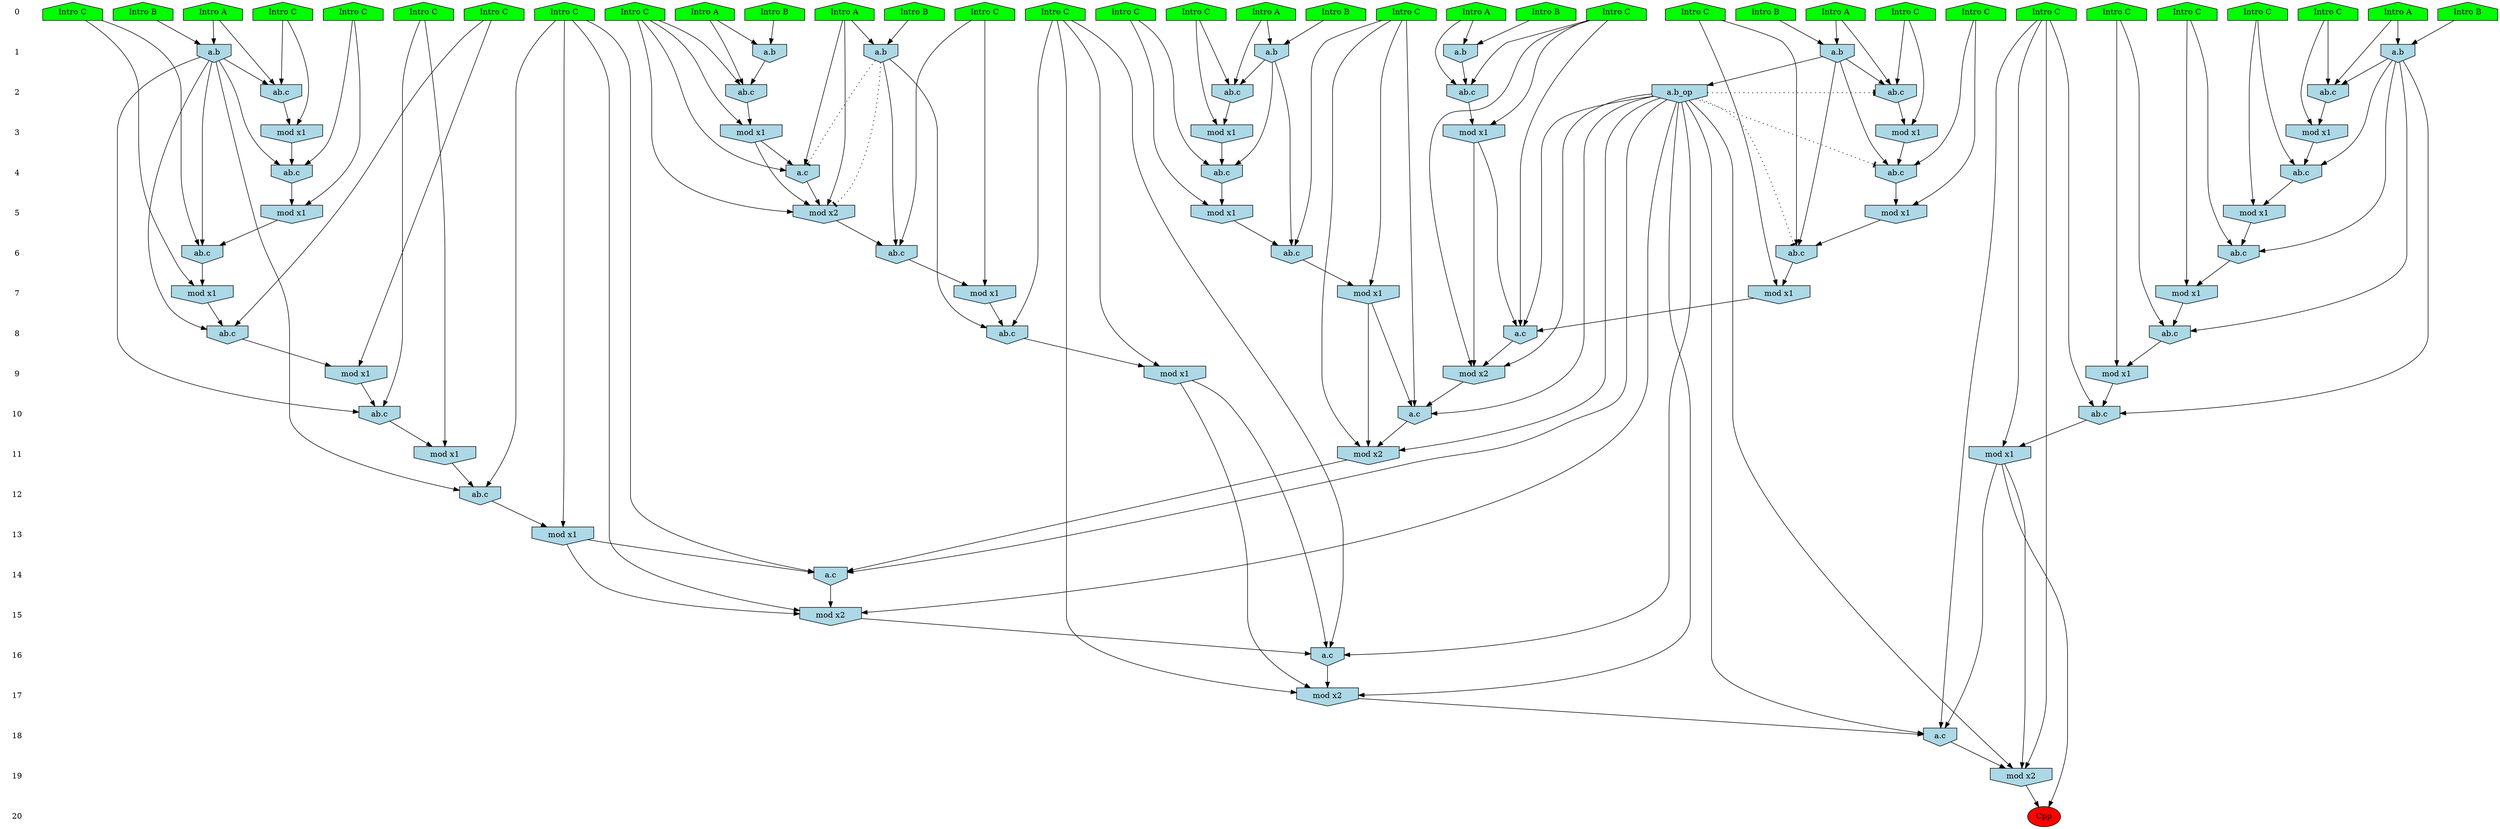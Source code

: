 /* Compression of 1 causal flows obtained in average at 1.995448E+01 t.u */
/* Compressed causal flows were: [3693] */
digraph G{
 ranksep=.5 ; 
{ rank = same ; "0" [shape=plaintext] ; node_1 [label ="Intro A", shape=house, style=filled, fillcolor=green] ;
node_2 [label ="Intro B", shape=house, style=filled, fillcolor=green] ;
node_3 [label ="Intro B", shape=house, style=filled, fillcolor=green] ;
node_4 [label ="Intro A", shape=house, style=filled, fillcolor=green] ;
node_5 [label ="Intro B", shape=house, style=filled, fillcolor=green] ;
node_6 [label ="Intro B", shape=house, style=filled, fillcolor=green] ;
node_7 [label ="Intro A", shape=house, style=filled, fillcolor=green] ;
node_8 [label ="Intro B", shape=house, style=filled, fillcolor=green] ;
node_9 [label ="Intro A", shape=house, style=filled, fillcolor=green] ;
node_10 [label ="Intro B", shape=house, style=filled, fillcolor=green] ;
node_11 [label ="Intro A", shape=house, style=filled, fillcolor=green] ;
node_12 [label ="Intro A", shape=house, style=filled, fillcolor=green] ;
node_13 [label ="Intro A", shape=house, style=filled, fillcolor=green] ;
node_14 [label ="Intro B", shape=house, style=filled, fillcolor=green] ;
node_15 [label ="Intro C", shape=house, style=filled, fillcolor=green] ;
node_16 [label ="Intro C", shape=house, style=filled, fillcolor=green] ;
node_17 [label ="Intro C", shape=house, style=filled, fillcolor=green] ;
node_18 [label ="Intro C", shape=house, style=filled, fillcolor=green] ;
node_19 [label ="Intro C", shape=house, style=filled, fillcolor=green] ;
node_20 [label ="Intro C", shape=house, style=filled, fillcolor=green] ;
node_21 [label ="Intro C", shape=house, style=filled, fillcolor=green] ;
node_22 [label ="Intro C", shape=house, style=filled, fillcolor=green] ;
node_23 [label ="Intro C", shape=house, style=filled, fillcolor=green] ;
node_24 [label ="Intro C", shape=house, style=filled, fillcolor=green] ;
node_25 [label ="Intro C", shape=house, style=filled, fillcolor=green] ;
node_26 [label ="Intro C", shape=house, style=filled, fillcolor=green] ;
node_27 [label ="Intro C", shape=house, style=filled, fillcolor=green] ;
node_28 [label ="Intro C", shape=house, style=filled, fillcolor=green] ;
node_29 [label ="Intro C", shape=house, style=filled, fillcolor=green] ;
node_30 [label ="Intro C", shape=house, style=filled, fillcolor=green] ;
node_31 [label ="Intro C", shape=house, style=filled, fillcolor=green] ;
node_32 [label ="Intro C", shape=house, style=filled, fillcolor=green] ;
node_33 [label ="Intro C", shape=house, style=filled, fillcolor=green] ;
node_34 [label ="Intro C", shape=house, style=filled, fillcolor=green] ;
node_35 [label ="Intro C", shape=house, style=filled, fillcolor=green] ;
}
{ rank = same ; "1" [shape=plaintext] ; node_36 [label="a.b", shape=invhouse, style=filled, fillcolor = lightblue] ;
node_37 [label="a.b", shape=invhouse, style=filled, fillcolor = lightblue] ;
node_41 [label="a.b", shape=invhouse, style=filled, fillcolor = lightblue] ;
node_46 [label="a.b", shape=invhouse, style=filled, fillcolor = lightblue] ;
node_49 [label="a.b", shape=invhouse, style=filled, fillcolor = lightblue] ;
node_57 [label="a.b", shape=invhouse, style=filled, fillcolor = lightblue] ;
node_61 [label="a.b", shape=invhouse, style=filled, fillcolor = lightblue] ;
}
{ rank = same ; "2" [shape=plaintext] ; node_38 [label="ab.c", shape=invhouse, style=filled, fillcolor = lightblue] ;
node_42 [label="ab.c", shape=invhouse, style=filled, fillcolor = lightblue] ;
node_44 [label="ab.c", shape=invhouse, style=filled, fillcolor = lightblue] ;
node_47 [label="ab.c", shape=invhouse, style=filled, fillcolor = lightblue] ;
node_53 [label="a.b_op", shape=invhouse, style=filled, fillcolor = lightblue] ;
node_54 [label="ab.c", shape=invhouse, style=filled, fillcolor = lightblue] ;
node_66 [label="ab.c", shape=invhouse, style=filled, fillcolor = lightblue] ;
}
{ rank = same ; "3" [shape=plaintext] ; node_39 [label="mod x1", shape=invhouse, style=filled, fillcolor = lightblue] ;
node_43 [label="mod x1", shape=invhouse, style=filled, fillcolor = lightblue] ;
node_51 [label="mod x1", shape=invhouse, style=filled, fillcolor = lightblue] ;
node_56 [label="mod x1", shape=invhouse, style=filled, fillcolor = lightblue] ;
node_58 [label="mod x1", shape=invhouse, style=filled, fillcolor = lightblue] ;
node_67 [label="mod x1", shape=invhouse, style=filled, fillcolor = lightblue] ;
}
{ rank = same ; "4" [shape=plaintext] ; node_40 [label="a.c", shape=invhouse, style=filled, fillcolor = lightblue] ;
node_48 [label="ab.c", shape=invhouse, style=filled, fillcolor = lightblue] ;
node_62 [label="ab.c", shape=invhouse, style=filled, fillcolor = lightblue] ;
node_65 [label="ab.c", shape=invhouse, style=filled, fillcolor = lightblue] ;
node_76 [label="ab.c", shape=invhouse, style=filled, fillcolor = lightblue] ;
}
{ rank = same ; "5" [shape=plaintext] ; node_45 [label="mod x2", shape=invhouse, style=filled, fillcolor = lightblue] ;
node_50 [label="mod x1", shape=invhouse, style=filled, fillcolor = lightblue] ;
node_68 [label="mod x1", shape=invhouse, style=filled, fillcolor = lightblue] ;
node_72 [label="mod x1", shape=invhouse, style=filled, fillcolor = lightblue] ;
node_79 [label="mod x1", shape=invhouse, style=filled, fillcolor = lightblue] ;
}
{ rank = same ; "6" [shape=plaintext] ; node_52 [label="ab.c", shape=invhouse, style=filled, fillcolor = lightblue] ;
node_59 [label="ab.c", shape=invhouse, style=filled, fillcolor = lightblue] ;
node_70 [label="ab.c", shape=invhouse, style=filled, fillcolor = lightblue] ;
node_75 [label="ab.c", shape=invhouse, style=filled, fillcolor = lightblue] ;
node_81 [label="ab.c", shape=invhouse, style=filled, fillcolor = lightblue] ;
}
{ rank = same ; "7" [shape=plaintext] ; node_55 [label="mod x1", shape=invhouse, style=filled, fillcolor = lightblue] ;
node_60 [label="mod x1", shape=invhouse, style=filled, fillcolor = lightblue] ;
node_71 [label="mod x1", shape=invhouse, style=filled, fillcolor = lightblue] ;
node_77 [label="mod x1", shape=invhouse, style=filled, fillcolor = lightblue] ;
node_84 [label="mod x1", shape=invhouse, style=filled, fillcolor = lightblue] ;
}
{ rank = same ; "8" [shape=plaintext] ; node_63 [label="ab.c", shape=invhouse, style=filled, fillcolor = lightblue] ;
node_69 [label="a.c", shape=invhouse, style=filled, fillcolor = lightblue] ;
node_73 [label="ab.c", shape=invhouse, style=filled, fillcolor = lightblue] ;
node_85 [label="ab.c", shape=invhouse, style=filled, fillcolor = lightblue] ;
}
{ rank = same ; "9" [shape=plaintext] ; node_64 [label="mod x1", shape=invhouse, style=filled, fillcolor = lightblue] ;
node_74 [label="mod x1", shape=invhouse, style=filled, fillcolor = lightblue] ;
node_78 [label="mod x2", shape=invhouse, style=filled, fillcolor = lightblue] ;
node_89 [label="mod x1", shape=invhouse, style=filled, fillcolor = lightblue] ;
}
{ rank = same ; "10" [shape=plaintext] ; node_80 [label="ab.c", shape=invhouse, style=filled, fillcolor = lightblue] ;
node_86 [label="a.c", shape=invhouse, style=filled, fillcolor = lightblue] ;
node_91 [label="ab.c", shape=invhouse, style=filled, fillcolor = lightblue] ;
}
{ rank = same ; "11" [shape=plaintext] ; node_82 [label="mod x1", shape=invhouse, style=filled, fillcolor = lightblue] ;
node_88 [label="mod x2", shape=invhouse, style=filled, fillcolor = lightblue] ;
node_95 [label="mod x1", shape=invhouse, style=filled, fillcolor = lightblue] ;
}
{ rank = same ; "12" [shape=plaintext] ; node_83 [label="ab.c", shape=invhouse, style=filled, fillcolor = lightblue] ;
}
{ rank = same ; "13" [shape=plaintext] ; node_87 [label="mod x1", shape=invhouse, style=filled, fillcolor = lightblue] ;
}
{ rank = same ; "14" [shape=plaintext] ; node_90 [label="a.c", shape=invhouse, style=filled, fillcolor = lightblue] ;
}
{ rank = same ; "15" [shape=plaintext] ; node_92 [label="mod x2", shape=invhouse, style=filled, fillcolor = lightblue] ;
}
{ rank = same ; "16" [shape=plaintext] ; node_93 [label="a.c", shape=invhouse, style=filled, fillcolor = lightblue] ;
}
{ rank = same ; "17" [shape=plaintext] ; node_94 [label="mod x2", shape=invhouse, style=filled, fillcolor = lightblue] ;
}
{ rank = same ; "18" [shape=plaintext] ; node_96 [label="a.c", shape=invhouse, style=filled, fillcolor = lightblue] ;
}
{ rank = same ; "19" [shape=plaintext] ; node_97 [label="mod x2", shape=invhouse, style=filled, fillcolor = lightblue] ;
}
{ rank = same ; "20" [shape=plaintext] ; node_98 [label ="Cpp", style=filled, fillcolor=red] ;
}
"0" -> "1" [style="invis"]; 
"1" -> "2" [style="invis"]; 
"2" -> "3" [style="invis"]; 
"3" -> "4" [style="invis"]; 
"4" -> "5" [style="invis"]; 
"5" -> "6" [style="invis"]; 
"6" -> "7" [style="invis"]; 
"7" -> "8" [style="invis"]; 
"8" -> "9" [style="invis"]; 
"9" -> "10" [style="invis"]; 
"10" -> "11" [style="invis"]; 
"11" -> "12" [style="invis"]; 
"12" -> "13" [style="invis"]; 
"13" -> "14" [style="invis"]; 
"14" -> "15" [style="invis"]; 
"15" -> "16" [style="invis"]; 
"16" -> "17" [style="invis"]; 
"17" -> "18" [style="invis"]; 
"18" -> "19" [style="invis"]; 
"19" -> "20" [style="invis"]; 
node_6 -> node_36
node_13 -> node_36
node_4 -> node_37
node_10 -> node_37
node_13 -> node_38
node_24 -> node_38
node_36 -> node_38
node_24 -> node_39
node_38 -> node_39
node_1 -> node_40
node_24 -> node_40
node_39 -> node_40
node_3 -> node_41
node_7 -> node_41
node_7 -> node_42
node_16 -> node_42
node_41 -> node_42
node_16 -> node_43
node_42 -> node_43
node_4 -> node_44
node_32 -> node_44
node_37 -> node_44
node_1 -> node_45
node_24 -> node_45
node_39 -> node_45
node_40 -> node_45
node_2 -> node_46
node_9 -> node_46
node_9 -> node_47
node_34 -> node_47
node_46 -> node_47
node_19 -> node_48
node_41 -> node_48
node_43 -> node_48
node_11 -> node_49
node_14 -> node_49
node_19 -> node_50
node_48 -> node_50
node_32 -> node_51
node_44 -> node_51
node_29 -> node_52
node_41 -> node_52
node_50 -> node_52
node_41 -> node_53
node_11 -> node_54
node_18 -> node_54
node_49 -> node_54
node_29 -> node_55
node_52 -> node_55
node_18 -> node_56
node_54 -> node_56
node_1 -> node_57
node_8 -> node_57
node_34 -> node_58
node_47 -> node_58
node_20 -> node_59
node_45 -> node_59
node_57 -> node_59
node_20 -> node_60
node_59 -> node_60
node_5 -> node_61
node_12 -> node_61
node_26 -> node_62
node_46 -> node_62
node_58 -> node_62
node_25 -> node_63
node_57 -> node_63
node_60 -> node_63
node_25 -> node_64
node_63 -> node_64
node_30 -> node_65
node_37 -> node_65
node_51 -> node_65
node_12 -> node_66
node_21 -> node_66
node_61 -> node_66
node_21 -> node_67
node_66 -> node_67
node_30 -> node_68
node_65 -> node_68
node_18 -> node_69
node_53 -> node_69
node_55 -> node_69
node_56 -> node_69
node_27 -> node_70
node_37 -> node_70
node_68 -> node_70
node_27 -> node_71
node_70 -> node_71
node_26 -> node_72
node_62 -> node_72
node_28 -> node_73
node_37 -> node_73
node_71 -> node_73
node_28 -> node_74
node_73 -> node_74
node_22 -> node_75
node_46 -> node_75
node_72 -> node_75
node_23 -> node_76
node_61 -> node_76
node_67 -> node_76
node_22 -> node_77
node_75 -> node_77
node_18 -> node_78
node_53 -> node_78
node_56 -> node_78
node_69 -> node_78
node_23 -> node_79
node_76 -> node_79
node_31 -> node_80
node_37 -> node_80
node_74 -> node_80
node_17 -> node_81
node_61 -> node_81
node_79 -> node_81
node_31 -> node_82
node_80 -> node_82
node_35 -> node_83
node_37 -> node_83
node_82 -> node_83
node_17 -> node_84
node_81 -> node_84
node_15 -> node_85
node_61 -> node_85
node_84 -> node_85
node_22 -> node_86
node_53 -> node_86
node_77 -> node_86
node_78 -> node_86
node_35 -> node_87
node_83 -> node_87
node_22 -> node_88
node_53 -> node_88
node_77 -> node_88
node_86 -> node_88
node_15 -> node_89
node_85 -> node_89
node_35 -> node_90
node_53 -> node_90
node_87 -> node_90
node_88 -> node_90
node_33 -> node_91
node_61 -> node_91
node_89 -> node_91
node_35 -> node_92
node_53 -> node_92
node_87 -> node_92
node_90 -> node_92
node_25 -> node_93
node_53 -> node_93
node_64 -> node_93
node_92 -> node_93
node_25 -> node_94
node_53 -> node_94
node_64 -> node_94
node_93 -> node_94
node_33 -> node_95
node_91 -> node_95
node_33 -> node_96
node_53 -> node_96
node_94 -> node_96
node_95 -> node_96
node_33 -> node_97
node_53 -> node_97
node_95 -> node_97
node_96 -> node_97
node_95 -> node_98
node_97 -> node_98
node_53 -> node_52 [style=dotted, arrowhead = tee] 
node_53 -> node_48 [style=dotted, arrowhead = tee] 
node_53 -> node_42 [style=dotted, arrowhead = tee] 
node_57 -> node_45 [style=dotted, arrowhead = tee] 
node_57 -> node_40 [style=dotted, arrowhead = tee] 
}
/*
 Dot generation time: 0.000475
*/
